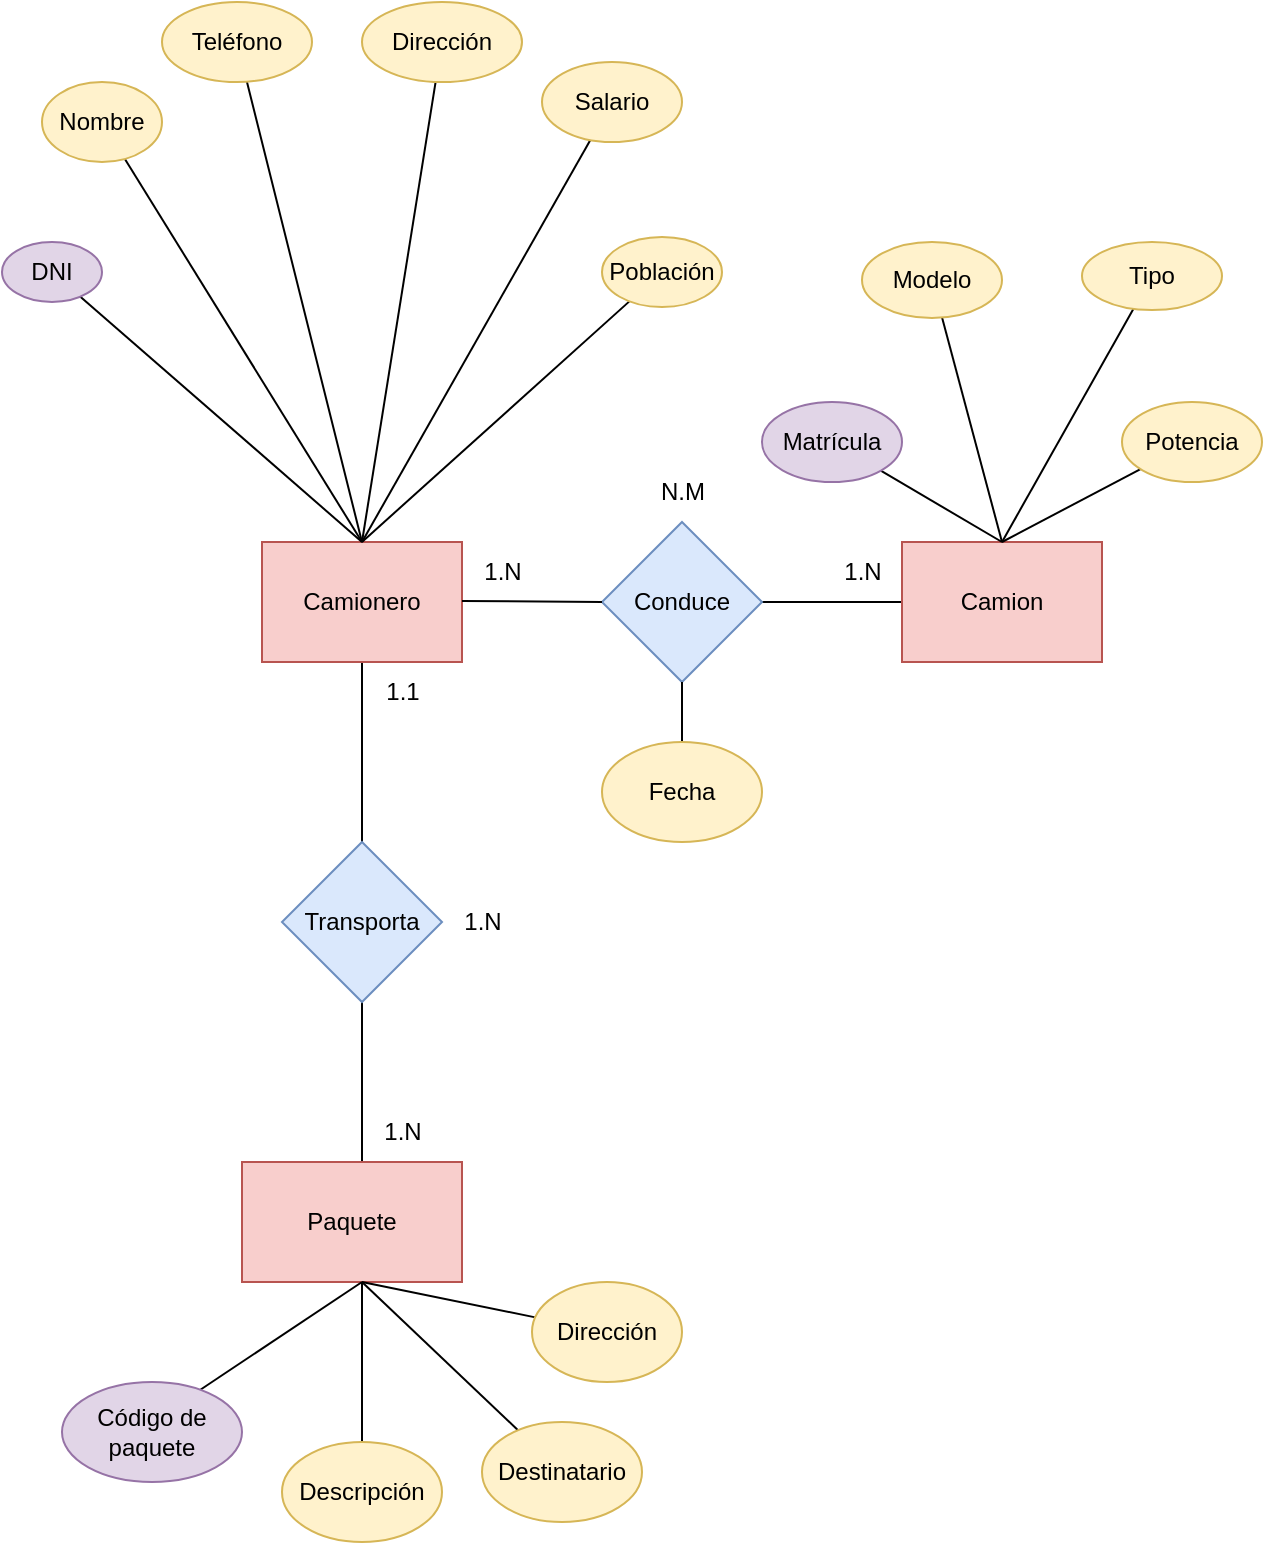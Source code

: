 <mxfile version="22.0.0" type="github">
  <diagram name="Página-1" id="QY8tuvMtyV4yDNT9SkAD">
    <mxGraphModel dx="1658" dy="908" grid="1" gridSize="10" guides="1" tooltips="1" connect="1" arrows="1" fold="1" page="1" pageScale="1" pageWidth="827" pageHeight="1169" math="0" shadow="0">
      <root>
        <mxCell id="0" />
        <mxCell id="1" parent="0" />
        <mxCell id="477z70IJDv5h19LHjHSA-6" style="edgeStyle=orthogonalEdgeStyle;rounded=0;orthogonalLoop=1;jettySize=auto;html=1;endArrow=none;endFill=0;" edge="1" parent="1" source="477z70IJDv5h19LHjHSA-1">
          <mxGeometry relative="1" as="geometry">
            <mxPoint x="200" y="480" as="targetPoint" />
          </mxGeometry>
        </mxCell>
        <mxCell id="477z70IJDv5h19LHjHSA-1" value="Camionero" style="rounded=0;whiteSpace=wrap;html=1;fillColor=#f8cecc;strokeColor=#b85450;" vertex="1" parent="1">
          <mxGeometry x="150" y="330" width="100" height="60" as="geometry" />
        </mxCell>
        <mxCell id="477z70IJDv5h19LHjHSA-4" style="edgeStyle=orthogonalEdgeStyle;rounded=0;orthogonalLoop=1;jettySize=auto;html=1;entryX=0;entryY=0.5;entryDx=0;entryDy=0;endArrow=none;endFill=0;" edge="1" parent="1" source="477z70IJDv5h19LHjHSA-3" target="477z70IJDv5h19LHjHSA-5">
          <mxGeometry relative="1" as="geometry">
            <mxPoint x="460" y="370" as="targetPoint" />
          </mxGeometry>
        </mxCell>
        <mxCell id="477z70IJDv5h19LHjHSA-3" value="Conduce" style="rhombus;whiteSpace=wrap;html=1;fillColor=#dae8fc;strokeColor=#6c8ebf;" vertex="1" parent="1">
          <mxGeometry x="320" y="320" width="80" height="80" as="geometry" />
        </mxCell>
        <mxCell id="477z70IJDv5h19LHjHSA-5" value="Camion" style="rounded=0;whiteSpace=wrap;html=1;fillColor=#f8cecc;strokeColor=#b85450;" vertex="1" parent="1">
          <mxGeometry x="470" y="330" width="100" height="60" as="geometry" />
        </mxCell>
        <mxCell id="477z70IJDv5h19LHjHSA-12" style="edgeStyle=orthogonalEdgeStyle;rounded=0;orthogonalLoop=1;jettySize=auto;html=1;endArrow=none;endFill=0;" edge="1" parent="1" source="477z70IJDv5h19LHjHSA-11">
          <mxGeometry relative="1" as="geometry">
            <mxPoint x="200" y="640" as="targetPoint" />
          </mxGeometry>
        </mxCell>
        <mxCell id="477z70IJDv5h19LHjHSA-11" value="Transporta" style="rhombus;whiteSpace=wrap;html=1;fillColor=#dae8fc;strokeColor=#6c8ebf;" vertex="1" parent="1">
          <mxGeometry x="160" y="480" width="80" height="80" as="geometry" />
        </mxCell>
        <mxCell id="477z70IJDv5h19LHjHSA-13" value="Paquete" style="rounded=0;whiteSpace=wrap;html=1;fillColor=#f8cecc;strokeColor=#b85450;" vertex="1" parent="1">
          <mxGeometry x="140" y="640" width="110" height="60" as="geometry" />
        </mxCell>
        <mxCell id="477z70IJDv5h19LHjHSA-16" value="" style="endArrow=none;html=1;rounded=0;endFill=0;" edge="1" parent="1" target="477z70IJDv5h19LHjHSA-30">
          <mxGeometry width="50" height="50" relative="1" as="geometry">
            <mxPoint x="200" y="330" as="sourcePoint" />
            <mxPoint x="280" y="160" as="targetPoint" />
          </mxGeometry>
        </mxCell>
        <mxCell id="477z70IJDv5h19LHjHSA-17" value="" style="endArrow=none;html=1;rounded=0;exitX=0.5;exitY=0;exitDx=0;exitDy=0;endFill=0;" edge="1" parent="1" source="477z70IJDv5h19LHjHSA-1" target="477z70IJDv5h19LHjHSA-29">
          <mxGeometry width="50" height="50" relative="1" as="geometry">
            <mxPoint x="140" y="300" as="sourcePoint" />
            <mxPoint x="200" y="120" as="targetPoint" />
          </mxGeometry>
        </mxCell>
        <mxCell id="477z70IJDv5h19LHjHSA-19" value="" style="endArrow=none;html=1;rounded=0;exitX=0.5;exitY=0;exitDx=0;exitDy=0;endFill=0;" edge="1" parent="1" source="477z70IJDv5h19LHjHSA-1" target="477z70IJDv5h19LHjHSA-26">
          <mxGeometry width="50" height="50" relative="1" as="geometry">
            <mxPoint x="70" y="280" as="sourcePoint" />
            <mxPoint x="80" y="200" as="targetPoint" />
          </mxGeometry>
        </mxCell>
        <mxCell id="477z70IJDv5h19LHjHSA-26" value="DNI" style="ellipse;whiteSpace=wrap;html=1;fillColor=#e1d5e7;strokeColor=#9673a6;" vertex="1" parent="1">
          <mxGeometry x="20" y="180" width="50" height="30" as="geometry" />
        </mxCell>
        <mxCell id="477z70IJDv5h19LHjHSA-28" value="" style="endArrow=none;html=1;rounded=0;exitX=0.5;exitY=0;exitDx=0;exitDy=0;endFill=0;" edge="1" parent="1" source="477z70IJDv5h19LHjHSA-1" target="477z70IJDv5h19LHjHSA-27">
          <mxGeometry width="50" height="50" relative="1" as="geometry">
            <mxPoint x="200" y="330" as="sourcePoint" />
            <mxPoint x="120" y="160" as="targetPoint" />
          </mxGeometry>
        </mxCell>
        <mxCell id="477z70IJDv5h19LHjHSA-27" value="Nombre" style="ellipse;whiteSpace=wrap;html=1;fillColor=#fff2cc;strokeColor=#d6b656;" vertex="1" parent="1">
          <mxGeometry x="40" y="100" width="60" height="40" as="geometry" />
        </mxCell>
        <mxCell id="477z70IJDv5h19LHjHSA-29" value="Teléfono" style="ellipse;whiteSpace=wrap;html=1;fillColor=#fff2cc;strokeColor=#d6b656;" vertex="1" parent="1">
          <mxGeometry x="100" y="60" width="75" height="40" as="geometry" />
        </mxCell>
        <mxCell id="477z70IJDv5h19LHjHSA-30" value="Dirección" style="ellipse;whiteSpace=wrap;html=1;fillColor=#fff2cc;strokeColor=#d6b656;" vertex="1" parent="1">
          <mxGeometry x="200" y="60" width="80" height="40" as="geometry" />
        </mxCell>
        <mxCell id="477z70IJDv5h19LHjHSA-32" value="" style="endArrow=none;html=1;rounded=0;endFill=0;" edge="1" parent="1" target="477z70IJDv5h19LHjHSA-31">
          <mxGeometry width="50" height="50" relative="1" as="geometry">
            <mxPoint x="200" y="330" as="sourcePoint" />
            <mxPoint x="320" y="200" as="targetPoint" />
          </mxGeometry>
        </mxCell>
        <mxCell id="477z70IJDv5h19LHjHSA-31" value="Salario" style="ellipse;whiteSpace=wrap;html=1;fillColor=#fff2cc;strokeColor=#d6b656;" vertex="1" parent="1">
          <mxGeometry x="290" y="90" width="70" height="40" as="geometry" />
        </mxCell>
        <mxCell id="477z70IJDv5h19LHjHSA-33" value="" style="endArrow=none;html=1;rounded=0;" edge="1" parent="1" source="477z70IJDv5h19LHjHSA-34">
          <mxGeometry width="50" height="50" relative="1" as="geometry">
            <mxPoint x="200" y="330" as="sourcePoint" />
            <mxPoint x="340" y="200" as="targetPoint" />
          </mxGeometry>
        </mxCell>
        <mxCell id="477z70IJDv5h19LHjHSA-35" value="" style="endArrow=none;html=1;rounded=0;" edge="1" parent="1" target="477z70IJDv5h19LHjHSA-34">
          <mxGeometry width="50" height="50" relative="1" as="geometry">
            <mxPoint x="200" y="330" as="sourcePoint" />
            <mxPoint x="340" y="200" as="targetPoint" />
          </mxGeometry>
        </mxCell>
        <mxCell id="477z70IJDv5h19LHjHSA-34" value="Población" style="ellipse;whiteSpace=wrap;html=1;fillColor=#fff2cc;strokeColor=#d6b656;" vertex="1" parent="1">
          <mxGeometry x="320" y="177.5" width="60" height="35" as="geometry" />
        </mxCell>
        <mxCell id="477z70IJDv5h19LHjHSA-36" style="edgeStyle=orthogonalEdgeStyle;rounded=0;orthogonalLoop=1;jettySize=auto;html=1;exitX=0.5;exitY=1;exitDx=0;exitDy=0;" edge="1" parent="1" source="477z70IJDv5h19LHjHSA-34" target="477z70IJDv5h19LHjHSA-34">
          <mxGeometry relative="1" as="geometry" />
        </mxCell>
        <mxCell id="477z70IJDv5h19LHjHSA-37" value="" style="endArrow=none;html=1;rounded=0;" edge="1" parent="1" source="477z70IJDv5h19LHjHSA-47">
          <mxGeometry width="50" height="50" relative="1" as="geometry">
            <mxPoint x="520" y="330" as="sourcePoint" />
            <mxPoint x="610" y="290" as="targetPoint" />
          </mxGeometry>
        </mxCell>
        <mxCell id="477z70IJDv5h19LHjHSA-38" value="" style="endArrow=none;html=1;rounded=0;" edge="1" parent="1" source="477z70IJDv5h19LHjHSA-45">
          <mxGeometry width="50" height="50" relative="1" as="geometry">
            <mxPoint x="520" y="330" as="sourcePoint" />
            <mxPoint x="600" y="200" as="targetPoint" />
          </mxGeometry>
        </mxCell>
        <mxCell id="477z70IJDv5h19LHjHSA-39" value="" style="endArrow=none;html=1;rounded=0;" edge="1" parent="1" source="477z70IJDv5h19LHjHSA-43">
          <mxGeometry width="50" height="50" relative="1" as="geometry">
            <mxPoint x="520" y="330" as="sourcePoint" />
            <mxPoint x="480" y="200" as="targetPoint" />
          </mxGeometry>
        </mxCell>
        <mxCell id="477z70IJDv5h19LHjHSA-40" value="" style="endArrow=none;html=1;rounded=0;exitX=0.5;exitY=0;exitDx=0;exitDy=0;" edge="1" parent="1" source="477z70IJDv5h19LHjHSA-41">
          <mxGeometry width="50" height="50" relative="1" as="geometry">
            <mxPoint x="410" y="280" as="sourcePoint" />
            <mxPoint x="440" y="280" as="targetPoint" />
          </mxGeometry>
        </mxCell>
        <mxCell id="477z70IJDv5h19LHjHSA-42" value="" style="endArrow=none;html=1;rounded=0;exitX=0.5;exitY=0;exitDx=0;exitDy=0;" edge="1" parent="1" source="477z70IJDv5h19LHjHSA-5" target="477z70IJDv5h19LHjHSA-41">
          <mxGeometry width="50" height="50" relative="1" as="geometry">
            <mxPoint x="520" y="330" as="sourcePoint" />
            <mxPoint x="440" y="280" as="targetPoint" />
          </mxGeometry>
        </mxCell>
        <mxCell id="477z70IJDv5h19LHjHSA-41" value="Matrícula" style="ellipse;whiteSpace=wrap;html=1;fillColor=#e1d5e7;strokeColor=#9673a6;" vertex="1" parent="1">
          <mxGeometry x="400" y="260" width="70" height="40" as="geometry" />
        </mxCell>
        <mxCell id="477z70IJDv5h19LHjHSA-44" value="" style="endArrow=none;html=1;rounded=0;" edge="1" parent="1" target="477z70IJDv5h19LHjHSA-43">
          <mxGeometry width="50" height="50" relative="1" as="geometry">
            <mxPoint x="520" y="330" as="sourcePoint" />
            <mxPoint x="480" y="200" as="targetPoint" />
          </mxGeometry>
        </mxCell>
        <mxCell id="477z70IJDv5h19LHjHSA-43" value="Modelo" style="ellipse;whiteSpace=wrap;html=1;fillColor=#fff2cc;strokeColor=#d6b656;" vertex="1" parent="1">
          <mxGeometry x="450" y="180" width="70" height="38" as="geometry" />
        </mxCell>
        <mxCell id="477z70IJDv5h19LHjHSA-46" value="" style="endArrow=none;html=1;rounded=0;" edge="1" parent="1" target="477z70IJDv5h19LHjHSA-45">
          <mxGeometry width="50" height="50" relative="1" as="geometry">
            <mxPoint x="520" y="330" as="sourcePoint" />
            <mxPoint x="600" y="200" as="targetPoint" />
          </mxGeometry>
        </mxCell>
        <mxCell id="477z70IJDv5h19LHjHSA-45" value="Tipo" style="ellipse;whiteSpace=wrap;html=1;fillColor=#fff2cc;strokeColor=#d6b656;" vertex="1" parent="1">
          <mxGeometry x="560" y="180" width="70" height="34" as="geometry" />
        </mxCell>
        <mxCell id="477z70IJDv5h19LHjHSA-48" value="" style="endArrow=none;html=1;rounded=0;" edge="1" parent="1" target="477z70IJDv5h19LHjHSA-47">
          <mxGeometry width="50" height="50" relative="1" as="geometry">
            <mxPoint x="520" y="330" as="sourcePoint" />
            <mxPoint x="610" y="290" as="targetPoint" />
          </mxGeometry>
        </mxCell>
        <mxCell id="477z70IJDv5h19LHjHSA-47" value="Potencia" style="ellipse;whiteSpace=wrap;html=1;fillColor=#fff2cc;strokeColor=#d6b656;" vertex="1" parent="1">
          <mxGeometry x="580" y="260" width="70" height="40" as="geometry" />
        </mxCell>
        <mxCell id="477z70IJDv5h19LHjHSA-49" value="" style="endArrow=none;html=1;rounded=0;" edge="1" parent="1" source="477z70IJDv5h19LHjHSA-54">
          <mxGeometry width="50" height="50" relative="1" as="geometry">
            <mxPoint x="80" y="760" as="sourcePoint" />
            <mxPoint x="200" y="700" as="targetPoint" />
          </mxGeometry>
        </mxCell>
        <mxCell id="477z70IJDv5h19LHjHSA-50" value="" style="endArrow=none;html=1;rounded=0;" edge="1" parent="1" source="477z70IJDv5h19LHjHSA-52">
          <mxGeometry width="50" height="50" relative="1" as="geometry">
            <mxPoint x="200" y="800" as="sourcePoint" />
            <mxPoint x="200" y="700" as="targetPoint" />
          </mxGeometry>
        </mxCell>
        <mxCell id="477z70IJDv5h19LHjHSA-51" value="" style="endArrow=none;html=1;rounded=0;" edge="1" parent="1" target="477z70IJDv5h19LHjHSA-53">
          <mxGeometry width="50" height="50" relative="1" as="geometry">
            <mxPoint x="200" y="700" as="sourcePoint" />
            <mxPoint x="320" y="760" as="targetPoint" />
          </mxGeometry>
        </mxCell>
        <mxCell id="477z70IJDv5h19LHjHSA-52" value="Destinatario" style="ellipse;whiteSpace=wrap;html=1;fillColor=#fff2cc;strokeColor=#d6b656;" vertex="1" parent="1">
          <mxGeometry x="260" y="770" width="80" height="50" as="geometry" />
        </mxCell>
        <mxCell id="477z70IJDv5h19LHjHSA-53" value="Dirección" style="ellipse;whiteSpace=wrap;html=1;fillColor=#fff2cc;strokeColor=#d6b656;" vertex="1" parent="1">
          <mxGeometry x="285" y="700" width="75" height="50" as="geometry" />
        </mxCell>
        <mxCell id="477z70IJDv5h19LHjHSA-54" value="Descripción" style="ellipse;whiteSpace=wrap;html=1;fillColor=#fff2cc;strokeColor=#d6b656;" vertex="1" parent="1">
          <mxGeometry x="160" y="780" width="80" height="50" as="geometry" />
        </mxCell>
        <mxCell id="477z70IJDv5h19LHjHSA-56" value="" style="endArrow=none;html=1;rounded=0;" edge="1" parent="1">
          <mxGeometry relative="1" as="geometry">
            <mxPoint x="250" y="359.5" as="sourcePoint" />
            <mxPoint x="320" y="360" as="targetPoint" />
          </mxGeometry>
        </mxCell>
        <mxCell id="477z70IJDv5h19LHjHSA-63" value="" style="endArrow=none;html=1;rounded=0;" edge="1" parent="1">
          <mxGeometry width="50" height="50" relative="1" as="geometry">
            <mxPoint x="110" y="760" as="sourcePoint" />
            <mxPoint x="200" y="700" as="targetPoint" />
          </mxGeometry>
        </mxCell>
        <mxCell id="477z70IJDv5h19LHjHSA-64" value="Código de paquete" style="ellipse;whiteSpace=wrap;html=1;fillColor=#e1d5e7;strokeColor=#9673a6;" vertex="1" parent="1">
          <mxGeometry x="50" y="750" width="90" height="50" as="geometry" />
        </mxCell>
        <mxCell id="477z70IJDv5h19LHjHSA-66" value="1.N" style="text;html=1;align=center;verticalAlign=middle;resizable=0;points=[];autosize=1;strokeColor=none;fillColor=none;" vertex="1" parent="1">
          <mxGeometry x="250" y="330" width="40" height="30" as="geometry" />
        </mxCell>
        <mxCell id="477z70IJDv5h19LHjHSA-67" value="1.N" style="text;html=1;align=center;verticalAlign=middle;resizable=0;points=[];autosize=1;strokeColor=none;fillColor=none;" vertex="1" parent="1">
          <mxGeometry x="430" y="330" width="40" height="30" as="geometry" />
        </mxCell>
        <mxCell id="477z70IJDv5h19LHjHSA-68" value="&lt;div&gt;N.M&lt;/div&gt;" style="text;html=1;align=center;verticalAlign=middle;resizable=0;points=[];autosize=1;strokeColor=none;fillColor=none;" vertex="1" parent="1">
          <mxGeometry x="335" y="290" width="50" height="30" as="geometry" />
        </mxCell>
        <mxCell id="477z70IJDv5h19LHjHSA-69" value="1.N" style="text;html=1;align=center;verticalAlign=middle;resizable=0;points=[];autosize=1;strokeColor=none;fillColor=none;" vertex="1" parent="1">
          <mxGeometry x="240" y="505" width="40" height="30" as="geometry" />
        </mxCell>
        <mxCell id="477z70IJDv5h19LHjHSA-70" value="1.N" style="text;html=1;align=center;verticalAlign=middle;resizable=0;points=[];autosize=1;strokeColor=none;fillColor=none;" vertex="1" parent="1">
          <mxGeometry x="200" y="610" width="40" height="30" as="geometry" />
        </mxCell>
        <mxCell id="477z70IJDv5h19LHjHSA-71" value="1.1" style="text;html=1;align=center;verticalAlign=middle;resizable=0;points=[];autosize=1;strokeColor=none;fillColor=none;" vertex="1" parent="1">
          <mxGeometry x="200" y="390" width="40" height="30" as="geometry" />
        </mxCell>
        <mxCell id="477z70IJDv5h19LHjHSA-72" value="" style="endArrow=none;html=1;rounded=0;" edge="1" parent="1">
          <mxGeometry width="50" height="50" relative="1" as="geometry">
            <mxPoint x="360" y="440" as="sourcePoint" />
            <mxPoint x="360" y="400" as="targetPoint" />
          </mxGeometry>
        </mxCell>
        <mxCell id="477z70IJDv5h19LHjHSA-73" value="Fecha" style="ellipse;whiteSpace=wrap;html=1;fillColor=#fff2cc;strokeColor=#d6b656;" vertex="1" parent="1">
          <mxGeometry x="320" y="430" width="80" height="50" as="geometry" />
        </mxCell>
      </root>
    </mxGraphModel>
  </diagram>
</mxfile>
